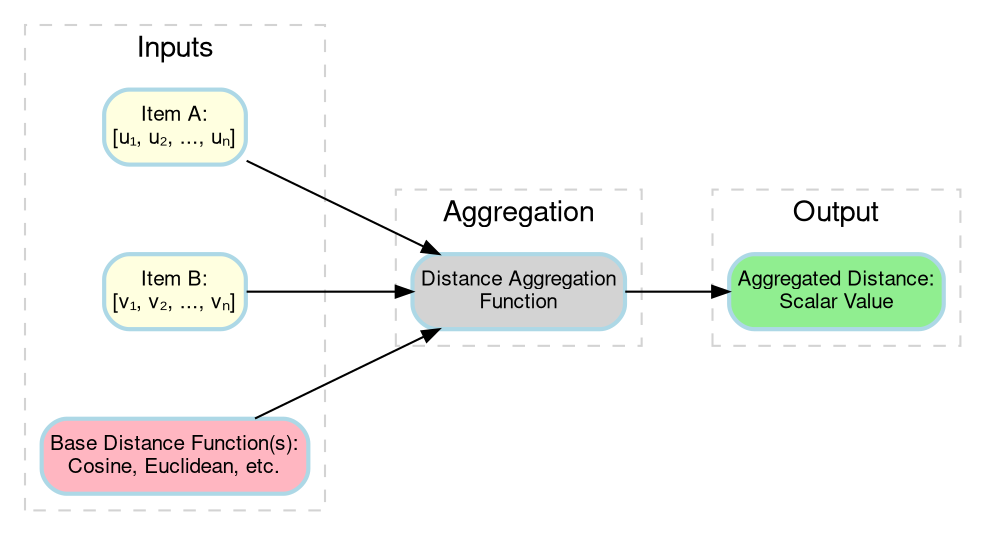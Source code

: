 digraph DistanceAggregation {
    fontname = "Helvetica,Arial,sans-serif"
    layout = dot
    rankdir = LR
    ranksep = 0.7
    nodesep = 0.6

    node [
    fontname = "Helvetica,Arial,sans-serif",
    shape = box,
    style = "filled,rounded",
    color = "lightblue",
    fillcolor = "white",
    penwidth = 2,
    fontsize = 10,
    margin = "0.06,0.04"
    ]

    edge [
    fontname = "Helvetica,Arial,sans-serif",
    fontsize = 10,
    color = "black",
    arrowsize = 0.8
    ]

    subgraph cluster_input {
    label = "Inputs"
    style = "dashed"
    color = "lightgrey"

    listU      [label = "Item A:\n[u₁, u₂, ..., uₙ]", fillcolor = "lightyellow"]
    listV      [label = "Item B:\n[v₁, v₂, ..., vₙ]", fillcolor = "lightyellow"]
    distanceFn [label = "Base Distance Function(s):\nCosine, Euclidean, etc.", fillcolor = "lightpink"]
    }

    subgraph cluster_process {
    label = "Aggregation"
    style = "dashed"
    color = "lightgrey"

    aggregator [label = "Distance Aggregation\nFunction", fillcolor = "lightgrey"]
    }

    subgraph cluster_output {
    label = "Output"
    style = "dashed"
    color = "lightgrey"

    result [label = "Aggregated Distance:\nScalar Value", fillcolor = "lightgreen"]
    }

    listU -> aggregator
    listV -> aggregator
    distanceFn -> aggregator
    aggregator -> result
}

